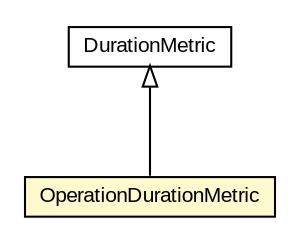 #!/usr/local/bin/dot
#
# Class diagram 
# Generated by UMLGraph version R5_6-24-gf6e263 (http://www.umlgraph.org/)
#

digraph G {
	edge [fontname="arial",fontsize=10,labelfontname="arial",labelfontsize=10];
	node [fontname="arial",fontsize=10,shape=plaintext];
	nodesep=0.25;
	ranksep=0.5;
	// org.oasis_open.docs.wsdm.mows_2.OperationDurationMetric
	c843644 [label=<<table title="org.oasis_open.docs.wsdm.mows_2.OperationDurationMetric" border="0" cellborder="1" cellspacing="0" cellpadding="2" port="p" bgcolor="lemonChiffon" href="./OperationDurationMetric.html">
		<tr><td><table border="0" cellspacing="0" cellpadding="1">
<tr><td align="center" balign="center"> OperationDurationMetric </td></tr>
		</table></td></tr>
		</table>>, URL="./OperationDurationMetric.html", fontname="arial", fontcolor="black", fontsize=10.0];
	// org.oasis_open.docs.wsdm.mows_2.DurationMetric
	c843656 [label=<<table title="org.oasis_open.docs.wsdm.mows_2.DurationMetric" border="0" cellborder="1" cellspacing="0" cellpadding="2" port="p" href="./DurationMetric.html">
		<tr><td><table border="0" cellspacing="0" cellpadding="1">
<tr><td align="center" balign="center"> DurationMetric </td></tr>
		</table></td></tr>
		</table>>, URL="./DurationMetric.html", fontname="arial", fontcolor="black", fontsize=10.0];
	//org.oasis_open.docs.wsdm.mows_2.OperationDurationMetric extends org.oasis_open.docs.wsdm.mows_2.DurationMetric
	c843656:p -> c843644:p [dir=back,arrowtail=empty];
}

